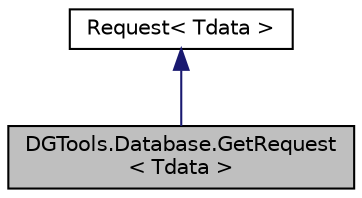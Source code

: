 digraph "DGTools.Database.GetRequest&lt; Tdata &gt;"
{
 // LATEX_PDF_SIZE
  edge [fontname="Helvetica",fontsize="10",labelfontname="Helvetica",labelfontsize="10"];
  node [fontname="Helvetica",fontsize="10",shape=record];
  Node4 [label="DGTools.Database.GetRequest\l\< Tdata \>",height=0.2,width=0.4,color="black", fillcolor="grey75", style="filled", fontcolor="black",tooltip=" "];
  Node5 -> Node4 [dir="back",color="midnightblue",fontsize="10",style="solid",fontname="Helvetica"];
  Node5 [label="Request\< Tdata \>",height=0.2,width=0.4,color="black", fillcolor="white", style="filled",URL="$class_d_g_tools_1_1_database_1_1_request.html",tooltip=" "];
}
